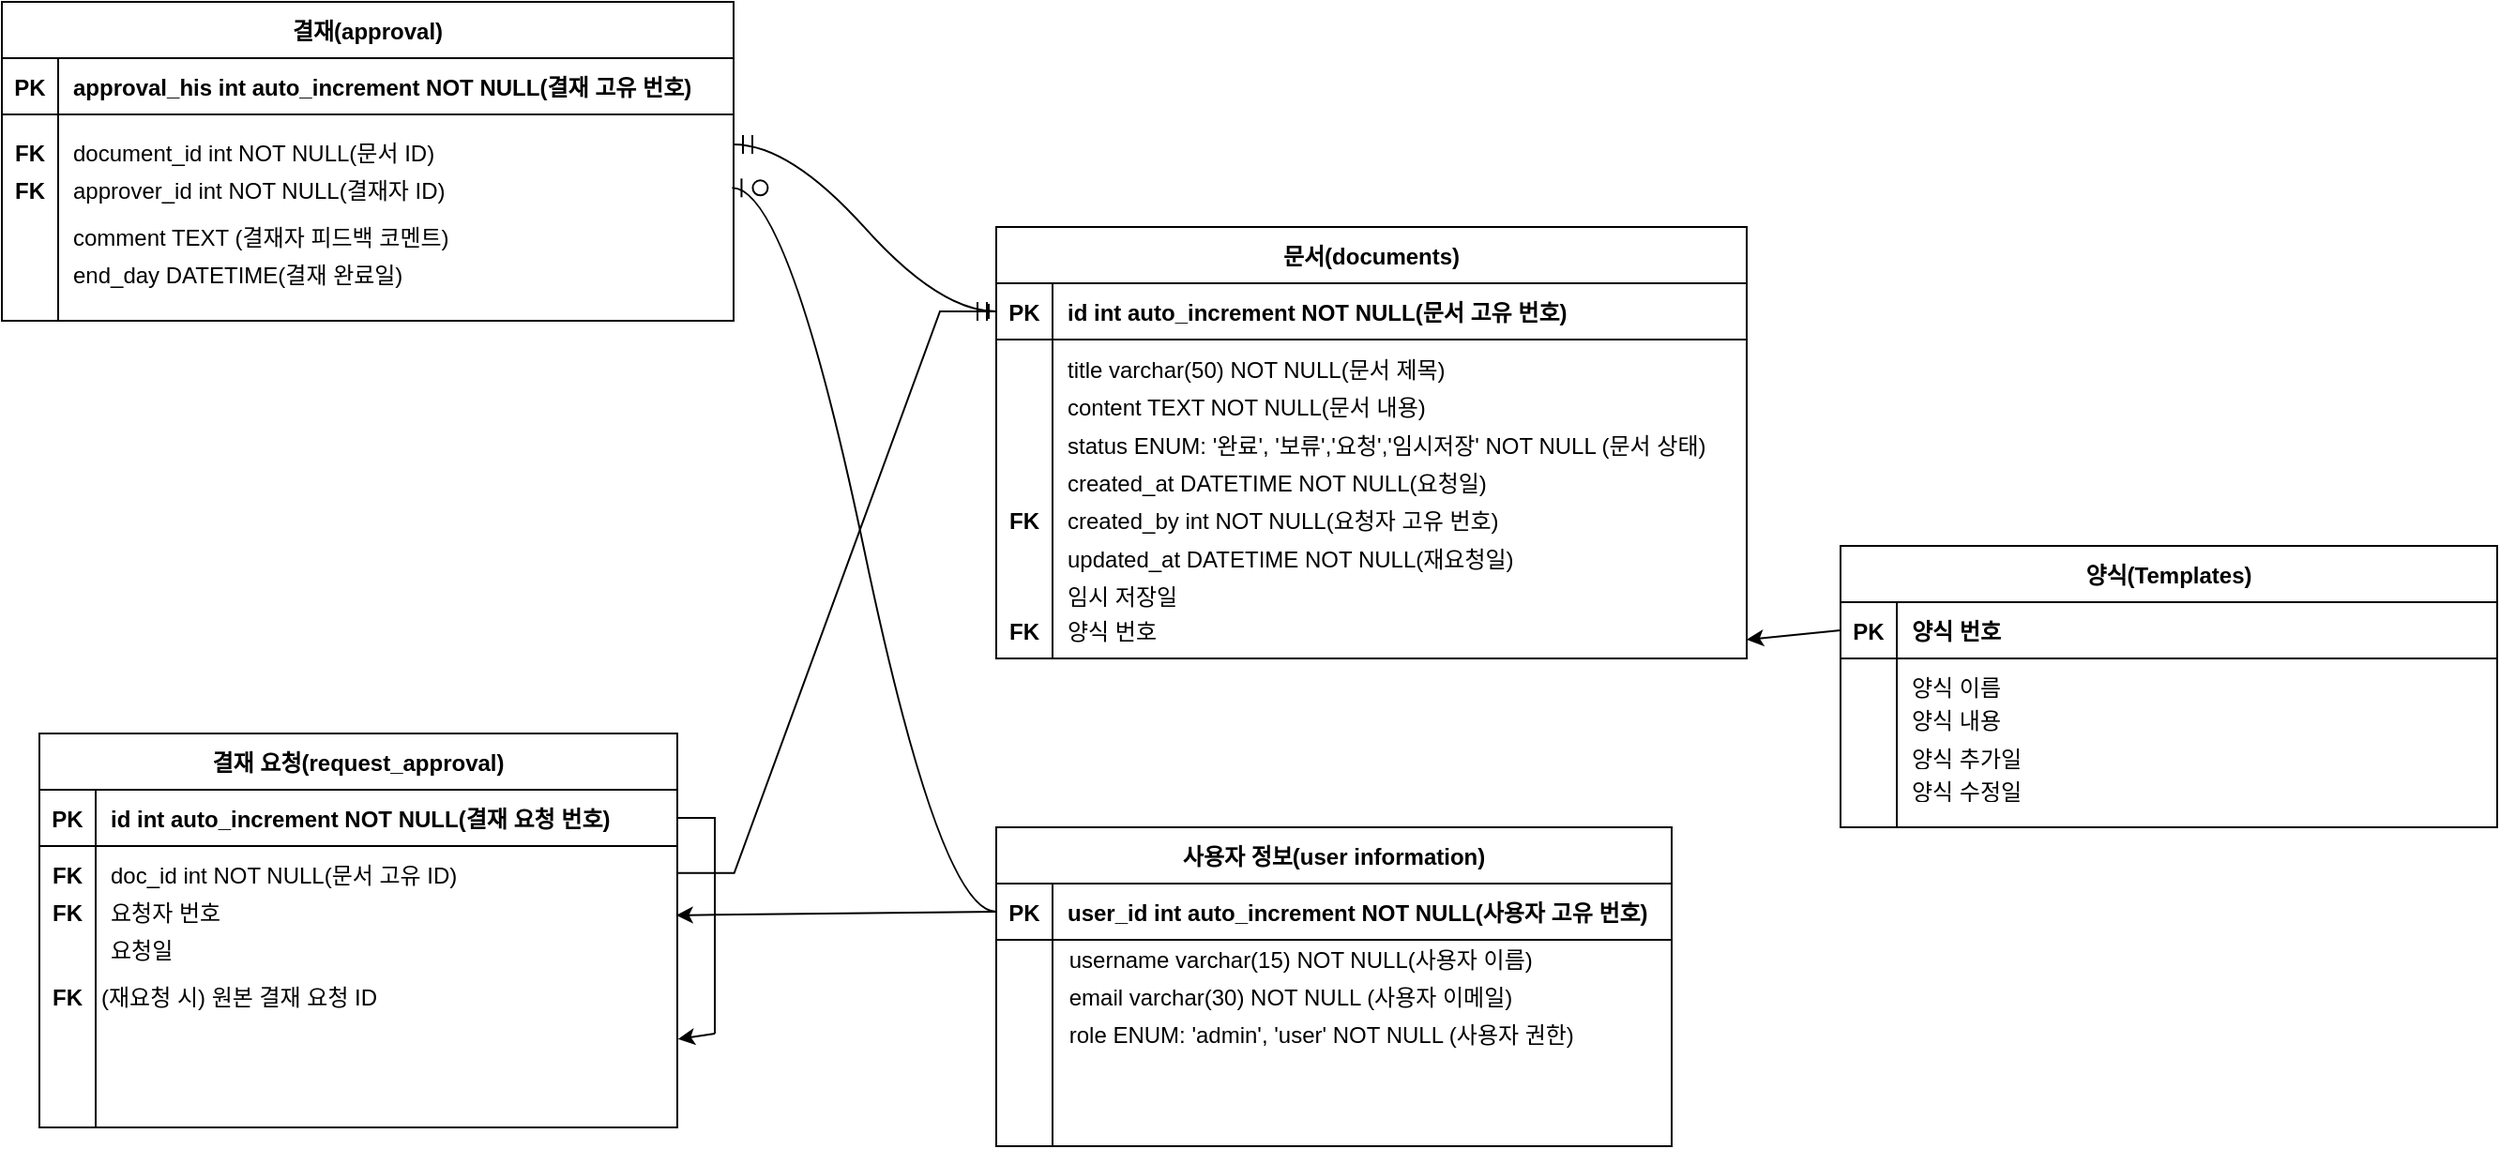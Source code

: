 <mxfile version="24.7.0" type="github">
  <diagram id="R2lEEEUBdFMjLlhIrx00" name="Page-1">
    <mxGraphModel dx="1674" dy="1838" grid="1" gridSize="10" guides="1" tooltips="1" connect="1" arrows="1" fold="1" page="1" pageScale="1" pageWidth="850" pageHeight="1100" math="0" shadow="0" extFonts="Permanent Marker^https://fonts.googleapis.com/css?family=Permanent+Marker">
      <root>
        <mxCell id="0" />
        <mxCell id="1" parent="0" />
        <mxCell id="2hIha3AuT46qeZUcsrXO-1" value="" style="group" vertex="1" connectable="0" parent="1">
          <mxGeometry x="120" y="-210" width="390" height="200" as="geometry" />
        </mxCell>
        <mxCell id="2hIha3AuT46qeZUcsrXO-2" value="결재(approval)" style="shape=table;startSize=30;container=1;collapsible=1;childLayout=tableLayout;fixedRows=1;rowLines=0;fontStyle=1;align=center;resizeLast=1;" vertex="1" parent="2hIha3AuT46qeZUcsrXO-1">
          <mxGeometry width="390" height="170" as="geometry" />
        </mxCell>
        <mxCell id="2hIha3AuT46qeZUcsrXO-3" value="" style="shape=partialRectangle;collapsible=0;dropTarget=0;pointerEvents=0;fillColor=none;points=[[0,0.5],[1,0.5]];portConstraint=eastwest;top=0;left=0;right=0;bottom=1;" vertex="1" parent="2hIha3AuT46qeZUcsrXO-2">
          <mxGeometry y="30" width="390" height="30" as="geometry" />
        </mxCell>
        <mxCell id="2hIha3AuT46qeZUcsrXO-4" value="PK" style="shape=partialRectangle;overflow=hidden;connectable=0;fillColor=none;top=0;left=0;bottom=0;right=0;fontStyle=1;" vertex="1" parent="2hIha3AuT46qeZUcsrXO-3">
          <mxGeometry width="30" height="30" as="geometry">
            <mxRectangle width="30" height="30" as="alternateBounds" />
          </mxGeometry>
        </mxCell>
        <mxCell id="2hIha3AuT46qeZUcsrXO-5" value="approval_his int auto_increment NOT NULL(결재 고유 번호)" style="shape=partialRectangle;overflow=hidden;connectable=0;fillColor=none;top=0;left=0;bottom=0;right=0;align=left;spacingLeft=6;fontStyle=1;" vertex="1" parent="2hIha3AuT46qeZUcsrXO-3">
          <mxGeometry x="30" width="360" height="30" as="geometry">
            <mxRectangle width="360" height="30" as="alternateBounds" />
          </mxGeometry>
        </mxCell>
        <mxCell id="2hIha3AuT46qeZUcsrXO-6" value="" style="shape=partialRectangle;collapsible=0;dropTarget=0;pointerEvents=0;fillColor=none;points=[[0,0.5],[1,0.5]];portConstraint=eastwest;top=0;left=0;right=0;bottom=0;" vertex="1" parent="2hIha3AuT46qeZUcsrXO-2">
          <mxGeometry y="60" width="390" height="110" as="geometry" />
        </mxCell>
        <mxCell id="2hIha3AuT46qeZUcsrXO-7" value="" style="shape=partialRectangle;overflow=hidden;connectable=0;fillColor=none;top=0;left=0;bottom=0;right=0;" vertex="1" parent="2hIha3AuT46qeZUcsrXO-6">
          <mxGeometry width="30" height="110" as="geometry">
            <mxRectangle width="30" height="110" as="alternateBounds" />
          </mxGeometry>
        </mxCell>
        <mxCell id="2hIha3AuT46qeZUcsrXO-8" value="" style="shape=partialRectangle;overflow=hidden;connectable=0;fillColor=none;top=0;left=0;bottom=0;right=0;align=left;spacingLeft=6;" vertex="1" parent="2hIha3AuT46qeZUcsrXO-6">
          <mxGeometry x="30" width="360" height="110" as="geometry">
            <mxRectangle width="360" height="110" as="alternateBounds" />
          </mxGeometry>
        </mxCell>
        <mxCell id="2hIha3AuT46qeZUcsrXO-9" value="document_id int NOT NULL(문서 ID)" style="shape=partialRectangle;overflow=hidden;connectable=0;fillColor=none;top=0;left=0;bottom=0;right=0;align=left;spacingLeft=6;" vertex="1" parent="2hIha3AuT46qeZUcsrXO-1">
          <mxGeometry x="30" y="65" width="300" height="30" as="geometry">
            <mxRectangle width="300" height="30" as="alternateBounds" />
          </mxGeometry>
        </mxCell>
        <mxCell id="2hIha3AuT46qeZUcsrXO-10" value="approver_id int NOT NULL(결재자 ID)" style="shape=partialRectangle;overflow=hidden;connectable=0;fillColor=none;top=0;left=0;bottom=0;right=0;align=left;spacingLeft=6;" vertex="1" parent="2hIha3AuT46qeZUcsrXO-1">
          <mxGeometry x="30" y="85" width="300" height="30" as="geometry">
            <mxRectangle width="300" height="30" as="alternateBounds" />
          </mxGeometry>
        </mxCell>
        <mxCell id="2hIha3AuT46qeZUcsrXO-11" value="comment TEXT (결재자 피드백 코멘트)" style="shape=partialRectangle;overflow=hidden;connectable=0;fillColor=none;top=0;left=0;bottom=0;right=0;align=left;spacingLeft=6;" vertex="1" parent="2hIha3AuT46qeZUcsrXO-1">
          <mxGeometry x="30" y="110" width="300" height="30" as="geometry">
            <mxRectangle width="300" height="30" as="alternateBounds" />
          </mxGeometry>
        </mxCell>
        <mxCell id="2hIha3AuT46qeZUcsrXO-12" value="end_day DATETIME(결재 완료일)" style="shape=partialRectangle;overflow=hidden;connectable=0;fillColor=none;top=0;left=0;bottom=0;right=0;align=left;spacingLeft=6;" vertex="1" parent="2hIha3AuT46qeZUcsrXO-1">
          <mxGeometry x="30" y="130" width="300" height="30" as="geometry">
            <mxRectangle width="300" height="30" as="alternateBounds" />
          </mxGeometry>
        </mxCell>
        <mxCell id="2hIha3AuT46qeZUcsrXO-13" value="FK" style="shape=partialRectangle;overflow=hidden;connectable=0;fillColor=none;top=0;left=0;bottom=0;right=0;fontStyle=1;" vertex="1" parent="2hIha3AuT46qeZUcsrXO-1">
          <mxGeometry y="65" width="30" height="30" as="geometry">
            <mxRectangle width="30" height="30" as="alternateBounds" />
          </mxGeometry>
        </mxCell>
        <mxCell id="2hIha3AuT46qeZUcsrXO-14" value="FK" style="shape=partialRectangle;overflow=hidden;connectable=0;fillColor=none;top=0;left=0;bottom=0;right=0;fontStyle=1;" vertex="1" parent="2hIha3AuT46qeZUcsrXO-1">
          <mxGeometry y="85" width="30" height="30" as="geometry">
            <mxRectangle width="30" height="30" as="alternateBounds" />
          </mxGeometry>
        </mxCell>
        <mxCell id="2hIha3AuT46qeZUcsrXO-15" value="" style="edgeStyle=entityRelationEdgeStyle;fontSize=12;html=1;endArrow=ERmandOne;startArrow=ERmandOne;rounded=0;startSize=8;endSize=8;curved=1;exitX=1;exitY=0.145;exitDx=0;exitDy=0;exitPerimeter=0;entryX=0;entryY=0.5;entryDx=0;entryDy=0;" edge="1" parent="1" source="2hIha3AuT46qeZUcsrXO-6" target="2hIha3AuT46qeZUcsrXO-19">
          <mxGeometry width="100" height="100" relative="1" as="geometry">
            <mxPoint x="430" y="380" as="sourcePoint" />
            <mxPoint x="530" y="280" as="targetPoint" />
            <Array as="points">
              <mxPoint x="80" y="450" />
            </Array>
          </mxGeometry>
        </mxCell>
        <mxCell id="2hIha3AuT46qeZUcsrXO-16" value="" style="edgeStyle=entityRelationEdgeStyle;fontSize=12;html=1;endArrow=ERzeroToOne;endFill=1;rounded=0;startSize=8;endSize=8;curved=1;entryX=0.998;entryY=0.356;entryDx=0;entryDy=0;entryPerimeter=0;exitX=0;exitY=0.5;exitDx=0;exitDy=0;" edge="1" parent="1" source="2hIha3AuT46qeZUcsrXO-55" target="2hIha3AuT46qeZUcsrXO-6">
          <mxGeometry width="100" height="100" relative="1" as="geometry">
            <mxPoint x="790" y="440" as="sourcePoint" />
            <mxPoint x="820" y="280" as="targetPoint" />
            <Array as="points">
              <mxPoint x="700" y="520" />
              <mxPoint x="940" y="470" />
              <mxPoint x="810" y="380" />
            </Array>
          </mxGeometry>
        </mxCell>
        <mxCell id="2hIha3AuT46qeZUcsrXO-17" value="" style="group" vertex="1" connectable="0" parent="1">
          <mxGeometry x="650" y="-90" width="400" height="230.001" as="geometry" />
        </mxCell>
        <mxCell id="2hIha3AuT46qeZUcsrXO-18" value="문서(documents)" style="shape=table;startSize=30;container=1;collapsible=1;childLayout=tableLayout;fixedRows=1;rowLines=0;fontStyle=1;align=center;resizeLast=1;" vertex="1" parent="2hIha3AuT46qeZUcsrXO-17">
          <mxGeometry width="400" height="230" as="geometry" />
        </mxCell>
        <mxCell id="2hIha3AuT46qeZUcsrXO-19" value="" style="shape=partialRectangle;collapsible=0;dropTarget=0;pointerEvents=0;fillColor=none;points=[[0,0.5],[1,0.5]];portConstraint=eastwest;top=0;left=0;right=0;bottom=1;" vertex="1" parent="2hIha3AuT46qeZUcsrXO-18">
          <mxGeometry y="30" width="400" height="30" as="geometry" />
        </mxCell>
        <mxCell id="2hIha3AuT46qeZUcsrXO-20" value="PK" style="shape=partialRectangle;overflow=hidden;connectable=0;fillColor=none;top=0;left=0;bottom=0;right=0;fontStyle=1;" vertex="1" parent="2hIha3AuT46qeZUcsrXO-19">
          <mxGeometry width="30" height="30" as="geometry">
            <mxRectangle width="30" height="30" as="alternateBounds" />
          </mxGeometry>
        </mxCell>
        <mxCell id="2hIha3AuT46qeZUcsrXO-21" value="id int auto_increment NOT NULL(문서 고유 번호)" style="shape=partialRectangle;overflow=hidden;connectable=0;fillColor=none;top=0;left=0;bottom=0;right=0;align=left;spacingLeft=6;fontStyle=1;" vertex="1" parent="2hIha3AuT46qeZUcsrXO-19">
          <mxGeometry x="30" width="370" height="30" as="geometry">
            <mxRectangle width="370" height="30" as="alternateBounds" />
          </mxGeometry>
        </mxCell>
        <mxCell id="2hIha3AuT46qeZUcsrXO-22" value="" style="shape=partialRectangle;collapsible=0;dropTarget=0;pointerEvents=0;fillColor=none;points=[[0,0.5],[1,0.5]];portConstraint=eastwest;top=0;left=0;right=0;bottom=0;" vertex="1" parent="2hIha3AuT46qeZUcsrXO-18">
          <mxGeometry y="60" width="400" height="170" as="geometry" />
        </mxCell>
        <mxCell id="2hIha3AuT46qeZUcsrXO-23" value="" style="shape=partialRectangle;overflow=hidden;connectable=0;fillColor=none;top=0;left=0;bottom=0;right=0;" vertex="1" parent="2hIha3AuT46qeZUcsrXO-22">
          <mxGeometry width="30" height="170" as="geometry">
            <mxRectangle width="30" height="170" as="alternateBounds" />
          </mxGeometry>
        </mxCell>
        <mxCell id="2hIha3AuT46qeZUcsrXO-24" value="" style="shape=partialRectangle;overflow=hidden;connectable=0;fillColor=none;top=0;left=0;bottom=0;right=0;align=left;spacingLeft=6;" vertex="1" parent="2hIha3AuT46qeZUcsrXO-22">
          <mxGeometry x="30" width="370" height="170" as="geometry">
            <mxRectangle width="370" height="170" as="alternateBounds" />
          </mxGeometry>
        </mxCell>
        <mxCell id="2hIha3AuT46qeZUcsrXO-25" value="title varchar(50) NOT NULL(문서 제목)" style="shape=partialRectangle;overflow=hidden;connectable=0;fillColor=none;top=0;left=0;bottom=0;right=0;align=left;spacingLeft=6;" vertex="1" parent="2hIha3AuT46qeZUcsrXO-17">
          <mxGeometry x="30" y="60.457" width="220" height="30.229" as="geometry">
            <mxRectangle width="220" height="30" as="alternateBounds" />
          </mxGeometry>
        </mxCell>
        <mxCell id="2hIha3AuT46qeZUcsrXO-26" value="content TEXT NOT NULL(문서 내용)" style="shape=partialRectangle;overflow=hidden;connectable=0;fillColor=none;top=0;left=0;bottom=0;right=0;align=left;spacingLeft=6;" vertex="1" parent="2hIha3AuT46qeZUcsrXO-17">
          <mxGeometry x="30" y="80.61" width="250" height="30.229" as="geometry">
            <mxRectangle width="220" height="30" as="alternateBounds" />
          </mxGeometry>
        </mxCell>
        <mxCell id="2hIha3AuT46qeZUcsrXO-27" value="created_at DATETIME NOT NULL(요청일)" style="shape=partialRectangle;overflow=hidden;connectable=0;fillColor=none;top=0;left=0;bottom=0;right=0;align=left;spacingLeft=6;" vertex="1" parent="2hIha3AuT46qeZUcsrXO-17">
          <mxGeometry x="30" y="120.914" width="250" height="30.229" as="geometry">
            <mxRectangle width="220" height="30" as="alternateBounds" />
          </mxGeometry>
        </mxCell>
        <mxCell id="2hIha3AuT46qeZUcsrXO-28" value="created_by int NOT NULL(요청자 고유 번호)" style="shape=partialRectangle;overflow=hidden;connectable=0;fillColor=none;top=0;left=0;bottom=0;right=0;align=left;spacingLeft=6;" vertex="1" parent="2hIha3AuT46qeZUcsrXO-17">
          <mxGeometry x="30" y="141.067" width="250" height="30.229" as="geometry">
            <mxRectangle width="220" height="30" as="alternateBounds" />
          </mxGeometry>
        </mxCell>
        <mxCell id="2hIha3AuT46qeZUcsrXO-29" value="FK" style="shape=partialRectangle;overflow=hidden;connectable=0;fillColor=none;top=0;left=0;bottom=0;right=0;fontStyle=1;" vertex="1" parent="2hIha3AuT46qeZUcsrXO-17">
          <mxGeometry y="141.062" width="30" height="30.229" as="geometry">
            <mxRectangle width="30" height="30" as="alternateBounds" />
          </mxGeometry>
        </mxCell>
        <mxCell id="2hIha3AuT46qeZUcsrXO-30" value="status ENUM: &#39;완료&#39;, &#39;보류&#39;,&#39;요청&#39;,&#39;임시저장&#39; NOT NULL (문서 상태)" style="shape=partialRectangle;overflow=hidden;connectable=0;fillColor=none;top=0;left=0;bottom=0;right=0;align=left;spacingLeft=6;" vertex="1" parent="2hIha3AuT46qeZUcsrXO-17">
          <mxGeometry x="30" y="100.758" width="370" height="30.231" as="geometry">
            <mxRectangle width="300" height="30" as="alternateBounds" />
          </mxGeometry>
        </mxCell>
        <mxCell id="2hIha3AuT46qeZUcsrXO-31" value="updated_at DATETIME NOT NULL(재요청일)" style="shape=partialRectangle;overflow=hidden;connectable=0;fillColor=none;top=0;left=0;bottom=0;right=0;align=left;spacingLeft=6;" vertex="1" parent="2hIha3AuT46qeZUcsrXO-17">
          <mxGeometry x="30" y="161.219" width="250" height="30.229" as="geometry">
            <mxRectangle width="220" height="30" as="alternateBounds" />
          </mxGeometry>
        </mxCell>
        <mxCell id="2hIha3AuT46qeZUcsrXO-32" value="임시 저장일" style="shape=partialRectangle;overflow=hidden;connectable=0;fillColor=none;top=0;left=0;bottom=0;right=0;align=left;spacingLeft=6;" vertex="1" parent="2hIha3AuT46qeZUcsrXO-17">
          <mxGeometry x="30" y="181.371" width="320" height="30.229" as="geometry">
            <mxRectangle width="320" height="30" as="alternateBounds" />
          </mxGeometry>
        </mxCell>
        <mxCell id="2hIha3AuT46qeZUcsrXO-33" value="FK" style="shape=partialRectangle;overflow=hidden;connectable=0;fillColor=none;top=0;left=0;bottom=0;right=0;fontStyle=1;" vertex="1" parent="2hIha3AuT46qeZUcsrXO-17">
          <mxGeometry y="199.772" width="30" height="30.229" as="geometry">
            <mxRectangle width="30" height="30" as="alternateBounds" />
          </mxGeometry>
        </mxCell>
        <mxCell id="2hIha3AuT46qeZUcsrXO-34" value="양식 번호" style="shape=partialRectangle;overflow=hidden;connectable=0;fillColor=none;top=0;left=0;bottom=0;right=0;align=left;spacingLeft=6;" vertex="1" parent="2hIha3AuT46qeZUcsrXO-17">
          <mxGeometry x="30" y="199.771" width="320" height="30.229" as="geometry">
            <mxRectangle width="320" height="30" as="alternateBounds" />
          </mxGeometry>
        </mxCell>
        <mxCell id="2hIha3AuT46qeZUcsrXO-35" value="" style="group" vertex="1" connectable="0" parent="1">
          <mxGeometry x="140" y="180" width="340" height="210" as="geometry" />
        </mxCell>
        <mxCell id="2hIha3AuT46qeZUcsrXO-36" value="결재 요청(request_approval)" style="shape=table;startSize=30;container=1;collapsible=1;childLayout=tableLayout;fixedRows=1;rowLines=0;fontStyle=1;align=center;resizeLast=1;" vertex="1" parent="2hIha3AuT46qeZUcsrXO-35">
          <mxGeometry width="340" height="210" as="geometry" />
        </mxCell>
        <mxCell id="2hIha3AuT46qeZUcsrXO-37" value="" style="shape=partialRectangle;collapsible=0;dropTarget=0;pointerEvents=0;fillColor=none;points=[[0,0.5],[1,0.5]];portConstraint=eastwest;top=0;left=0;right=0;bottom=1;" vertex="1" parent="2hIha3AuT46qeZUcsrXO-36">
          <mxGeometry y="30" width="340" height="30" as="geometry" />
        </mxCell>
        <mxCell id="2hIha3AuT46qeZUcsrXO-38" value="PK" style="shape=partialRectangle;overflow=hidden;connectable=0;fillColor=none;top=0;left=0;bottom=0;right=0;fontStyle=1;" vertex="1" parent="2hIha3AuT46qeZUcsrXO-37">
          <mxGeometry width="30" height="30" as="geometry">
            <mxRectangle width="30" height="30" as="alternateBounds" />
          </mxGeometry>
        </mxCell>
        <mxCell id="2hIha3AuT46qeZUcsrXO-39" value="id int auto_increment NOT NULL(결재 요청 번호)" style="shape=partialRectangle;overflow=hidden;connectable=0;fillColor=none;top=0;left=0;bottom=0;right=0;align=left;spacingLeft=6;fontStyle=1;" vertex="1" parent="2hIha3AuT46qeZUcsrXO-37">
          <mxGeometry x="30" width="310" height="30" as="geometry">
            <mxRectangle width="310" height="30" as="alternateBounds" />
          </mxGeometry>
        </mxCell>
        <mxCell id="2hIha3AuT46qeZUcsrXO-40" value="" style="shape=partialRectangle;collapsible=0;dropTarget=0;pointerEvents=0;fillColor=none;points=[[0,0.5],[1,0.5]];portConstraint=eastwest;top=0;left=0;right=0;bottom=0;" vertex="1" parent="2hIha3AuT46qeZUcsrXO-36">
          <mxGeometry y="60" width="340" height="150" as="geometry" />
        </mxCell>
        <mxCell id="2hIha3AuT46qeZUcsrXO-41" value="" style="shape=partialRectangle;overflow=hidden;connectable=0;fillColor=none;top=0;left=0;bottom=0;right=0;" vertex="1" parent="2hIha3AuT46qeZUcsrXO-40">
          <mxGeometry width="30" height="150" as="geometry">
            <mxRectangle width="30" height="150" as="alternateBounds" />
          </mxGeometry>
        </mxCell>
        <mxCell id="2hIha3AuT46qeZUcsrXO-42" value="" style="shape=partialRectangle;overflow=hidden;connectable=0;fillColor=none;top=0;left=0;bottom=0;right=0;align=left;spacingLeft=6;" vertex="1" parent="2hIha3AuT46qeZUcsrXO-40">
          <mxGeometry x="30" width="310" height="150" as="geometry">
            <mxRectangle width="310" height="150" as="alternateBounds" />
          </mxGeometry>
        </mxCell>
        <mxCell id="2hIha3AuT46qeZUcsrXO-43" value="doc_id int NOT NULL(문서 고유 ID)" style="shape=partialRectangle;overflow=hidden;connectable=0;fillColor=none;top=0;left=0;bottom=0;right=0;align=left;spacingLeft=6;" vertex="1" parent="2hIha3AuT46qeZUcsrXO-35">
          <mxGeometry x="30" y="60" width="220" height="30" as="geometry">
            <mxRectangle width="220" height="30" as="alternateBounds" />
          </mxGeometry>
        </mxCell>
        <mxCell id="2hIha3AuT46qeZUcsrXO-44" value="요청일" style="shape=partialRectangle;overflow=hidden;connectable=0;fillColor=none;top=0;left=0;bottom=0;right=0;align=left;spacingLeft=6;" vertex="1" parent="2hIha3AuT46qeZUcsrXO-35">
          <mxGeometry x="30" y="100" width="250" height="30" as="geometry">
            <mxRectangle width="220" height="30" as="alternateBounds" />
          </mxGeometry>
        </mxCell>
        <mxCell id="2hIha3AuT46qeZUcsrXO-45" value="" style="shape=partialRectangle;overflow=hidden;connectable=0;fillColor=none;top=0;left=0;bottom=0;right=0;align=left;spacingLeft=6;" vertex="1" parent="2hIha3AuT46qeZUcsrXO-35">
          <mxGeometry x="30" y="160" width="250" height="30" as="geometry">
            <mxRectangle width="220" height="30" as="alternateBounds" />
          </mxGeometry>
        </mxCell>
        <mxCell id="2hIha3AuT46qeZUcsrXO-46" value="FK" style="shape=partialRectangle;overflow=hidden;connectable=0;fillColor=none;top=0;left=0;bottom=0;right=0;fontStyle=1;" vertex="1" parent="2hIha3AuT46qeZUcsrXO-35">
          <mxGeometry y="60" width="30" height="30" as="geometry">
            <mxRectangle width="30" height="30" as="alternateBounds" />
          </mxGeometry>
        </mxCell>
        <mxCell id="2hIha3AuT46qeZUcsrXO-47" value="요청자 번호" style="shape=partialRectangle;overflow=hidden;connectable=0;fillColor=none;top=0;left=0;bottom=0;right=0;align=left;spacingLeft=6;" vertex="1" parent="2hIha3AuT46qeZUcsrXO-35">
          <mxGeometry x="30" y="80" width="250" height="30" as="geometry">
            <mxRectangle width="220" height="30" as="alternateBounds" />
          </mxGeometry>
        </mxCell>
        <mxCell id="2hIha3AuT46qeZUcsrXO-48" value="(재요청 시) 원본 결재 요청 ID" style="shape=partialRectangle;overflow=hidden;connectable=0;fillColor=none;top=0;left=0;bottom=0;right=0;align=left;spacingLeft=6;" vertex="1" parent="2hIha3AuT46qeZUcsrXO-35">
          <mxGeometry x="25" y="130" width="290" height="20" as="geometry">
            <mxRectangle width="220" height="30" as="alternateBounds" />
          </mxGeometry>
        </mxCell>
        <mxCell id="2hIha3AuT46qeZUcsrXO-49" value="FK" style="shape=partialRectangle;overflow=hidden;connectable=0;fillColor=none;top=0;left=0;bottom=0;right=0;fontStyle=1;" vertex="1" parent="2hIha3AuT46qeZUcsrXO-35">
          <mxGeometry y="125" width="30" height="30" as="geometry">
            <mxRectangle width="30" height="30" as="alternateBounds" />
          </mxGeometry>
        </mxCell>
        <mxCell id="2hIha3AuT46qeZUcsrXO-50" value="FK" style="shape=partialRectangle;overflow=hidden;connectable=0;fillColor=none;top=0;left=0;bottom=0;right=0;fontStyle=1;" vertex="1" parent="2hIha3AuT46qeZUcsrXO-35">
          <mxGeometry y="80" width="30" height="30" as="geometry">
            <mxRectangle width="30" height="30" as="alternateBounds" />
          </mxGeometry>
        </mxCell>
        <mxCell id="2hIha3AuT46qeZUcsrXO-51" value="" style="edgeStyle=entityRelationEdgeStyle;fontSize=12;html=1;endArrow=ERone;endFill=1;rounded=0;exitX=1.001;exitY=0.096;exitDx=0;exitDy=0;exitPerimeter=0;entryX=0;entryY=0.5;entryDx=0;entryDy=0;" edge="1" parent="1" source="2hIha3AuT46qeZUcsrXO-40" target="2hIha3AuT46qeZUcsrXO-19">
          <mxGeometry width="100" height="100" relative="1" as="geometry">
            <mxPoint x="493" y="285" as="sourcePoint" />
            <mxPoint x="660" y="60" as="targetPoint" />
          </mxGeometry>
        </mxCell>
        <mxCell id="2hIha3AuT46qeZUcsrXO-52" value="" style="endArrow=none;html=1;rounded=0;exitX=1;exitY=0.5;exitDx=0;exitDy=0;" edge="1" parent="1" source="2hIha3AuT46qeZUcsrXO-37">
          <mxGeometry width="50" height="50" relative="1" as="geometry">
            <mxPoint x="590" y="210" as="sourcePoint" />
            <mxPoint x="500" y="340" as="targetPoint" />
            <Array as="points">
              <mxPoint x="500" y="225" />
            </Array>
          </mxGeometry>
        </mxCell>
        <mxCell id="2hIha3AuT46qeZUcsrXO-53" value="" style="endArrow=classic;html=1;rounded=0;entryX=1.001;entryY=0.686;entryDx=0;entryDy=0;entryPerimeter=0;" edge="1" parent="1" target="2hIha3AuT46qeZUcsrXO-40">
          <mxGeometry width="50" height="50" relative="1" as="geometry">
            <mxPoint x="500" y="340" as="sourcePoint" />
            <mxPoint x="540" y="290" as="targetPoint" />
          </mxGeometry>
        </mxCell>
        <mxCell id="2hIha3AuT46qeZUcsrXO-54" value="사용자 정보(user information)" style="shape=table;startSize=30;container=1;collapsible=1;childLayout=tableLayout;fixedRows=1;rowLines=0;fontStyle=1;align=center;resizeLast=1;" vertex="1" parent="1">
          <mxGeometry x="650" y="230" width="360" height="170" as="geometry" />
        </mxCell>
        <mxCell id="2hIha3AuT46qeZUcsrXO-55" value="" style="shape=partialRectangle;collapsible=0;dropTarget=0;pointerEvents=0;fillColor=none;points=[[0,0.5],[1,0.5]];portConstraint=eastwest;top=0;left=0;right=0;bottom=1;" vertex="1" parent="2hIha3AuT46qeZUcsrXO-54">
          <mxGeometry y="30" width="360" height="30" as="geometry" />
        </mxCell>
        <mxCell id="2hIha3AuT46qeZUcsrXO-56" value="PK" style="shape=partialRectangle;overflow=hidden;connectable=0;fillColor=none;top=0;left=0;bottom=0;right=0;fontStyle=1;" vertex="1" parent="2hIha3AuT46qeZUcsrXO-55">
          <mxGeometry width="30" height="30" as="geometry">
            <mxRectangle width="30" height="30" as="alternateBounds" />
          </mxGeometry>
        </mxCell>
        <mxCell id="2hIha3AuT46qeZUcsrXO-57" value="user_id int auto_increment NOT NULL(사용자 고유 번호)" style="shape=partialRectangle;overflow=hidden;connectable=0;fillColor=none;top=0;left=0;bottom=0;right=0;align=left;spacingLeft=6;fontStyle=1;" vertex="1" parent="2hIha3AuT46qeZUcsrXO-55">
          <mxGeometry x="30" width="330" height="30" as="geometry">
            <mxRectangle width="330" height="30" as="alternateBounds" />
          </mxGeometry>
        </mxCell>
        <mxCell id="2hIha3AuT46qeZUcsrXO-58" value="" style="shape=partialRectangle;collapsible=0;dropTarget=0;pointerEvents=0;fillColor=none;points=[[0,0.5],[1,0.5]];portConstraint=eastwest;top=0;left=0;right=0;bottom=0;" vertex="1" parent="2hIha3AuT46qeZUcsrXO-54">
          <mxGeometry y="60" width="360" height="80" as="geometry" />
        </mxCell>
        <mxCell id="2hIha3AuT46qeZUcsrXO-59" value="" style="shape=partialRectangle;overflow=hidden;connectable=0;fillColor=none;top=0;left=0;bottom=0;right=0;" vertex="1" parent="2hIha3AuT46qeZUcsrXO-58">
          <mxGeometry width="30" height="80" as="geometry">
            <mxRectangle width="30" height="80" as="alternateBounds" />
          </mxGeometry>
        </mxCell>
        <mxCell id="2hIha3AuT46qeZUcsrXO-60" value="" style="shape=partialRectangle;overflow=hidden;connectable=0;fillColor=none;top=0;left=0;bottom=0;right=0;align=left;spacingLeft=6;" vertex="1" parent="2hIha3AuT46qeZUcsrXO-58">
          <mxGeometry x="30" width="330" height="80" as="geometry">
            <mxRectangle width="330" height="80" as="alternateBounds" />
          </mxGeometry>
        </mxCell>
        <mxCell id="2hIha3AuT46qeZUcsrXO-61" value="" style="shape=partialRectangle;collapsible=0;dropTarget=0;pointerEvents=0;fillColor=none;points=[[0,0.5],[1,0.5]];portConstraint=eastwest;top=0;left=0;right=0;bottom=0;" vertex="1" parent="2hIha3AuT46qeZUcsrXO-54">
          <mxGeometry y="140" width="360" height="30" as="geometry" />
        </mxCell>
        <mxCell id="2hIha3AuT46qeZUcsrXO-62" value="" style="shape=partialRectangle;overflow=hidden;connectable=0;fillColor=none;top=0;left=0;bottom=0;right=0;" vertex="1" parent="2hIha3AuT46qeZUcsrXO-61">
          <mxGeometry width="30" height="30" as="geometry">
            <mxRectangle width="30" height="30" as="alternateBounds" />
          </mxGeometry>
        </mxCell>
        <mxCell id="2hIha3AuT46qeZUcsrXO-63" value="" style="shape=partialRectangle;overflow=hidden;connectable=0;fillColor=none;top=0;left=0;bottom=0;right=0;align=left;spacingLeft=6;" vertex="1" parent="2hIha3AuT46qeZUcsrXO-61">
          <mxGeometry x="30" width="330" height="30" as="geometry">
            <mxRectangle width="330" height="30" as="alternateBounds" />
          </mxGeometry>
        </mxCell>
        <mxCell id="2hIha3AuT46qeZUcsrXO-64" value="username varchar(15) NOT NULL(사용자 이름)" style="shape=partialRectangle;overflow=hidden;connectable=0;fillColor=none;top=0;left=0;bottom=0;right=0;align=left;spacingLeft=6;" vertex="1" parent="1">
          <mxGeometry x="680.857" y="285" width="329.143" height="30" as="geometry">
            <mxRectangle width="320" height="30" as="alternateBounds" />
          </mxGeometry>
        </mxCell>
        <mxCell id="2hIha3AuT46qeZUcsrXO-65" value="email varchar(30) NOT NULL (사용자 이메일)" style="shape=partialRectangle;overflow=hidden;connectable=0;fillColor=none;top=0;left=0;bottom=0;right=0;align=left;spacingLeft=6;" vertex="1" parent="1">
          <mxGeometry x="680.857" y="305" width="329.143" height="30" as="geometry">
            <mxRectangle width="320" height="30" as="alternateBounds" />
          </mxGeometry>
        </mxCell>
        <mxCell id="2hIha3AuT46qeZUcsrXO-66" value="role ENUM: &#39;admin&#39;, &#39;user&#39; NOT NULL (사용자 권한)" style="shape=partialRectangle;overflow=hidden;connectable=0;fillColor=none;top=0;left=0;bottom=0;right=0;align=left;spacingLeft=6;" vertex="1" parent="1">
          <mxGeometry x="680.857" y="325" width="329.143" height="30" as="geometry">
            <mxRectangle width="320" height="30" as="alternateBounds" />
          </mxGeometry>
        </mxCell>
        <mxCell id="2hIha3AuT46qeZUcsrXO-67" value="" style="endArrow=classic;html=1;rounded=0;entryX=0.998;entryY=0.246;entryDx=0;entryDy=0;entryPerimeter=0;exitX=0;exitY=0.5;exitDx=0;exitDy=0;" edge="1" parent="1" source="2hIha3AuT46qeZUcsrXO-55" target="2hIha3AuT46qeZUcsrXO-40">
          <mxGeometry width="50" height="50" relative="1" as="geometry">
            <mxPoint x="560" y="280" as="sourcePoint" />
            <mxPoint x="650" y="250" as="targetPoint" />
          </mxGeometry>
        </mxCell>
        <mxCell id="2hIha3AuT46qeZUcsrXO-68" value="" style="endArrow=classic;html=1;rounded=0;exitX=0;exitY=0.5;exitDx=0;exitDy=0;entryX=1;entryY=0.941;entryDx=0;entryDy=0;entryPerimeter=0;" edge="1" parent="1" source="2hIha3AuT46qeZUcsrXO-71" target="2hIha3AuT46qeZUcsrXO-22">
          <mxGeometry width="50" height="50" relative="1" as="geometry">
            <mxPoint x="660" y="200" as="sourcePoint" />
            <mxPoint x="710" y="150" as="targetPoint" />
          </mxGeometry>
        </mxCell>
        <mxCell id="2hIha3AuT46qeZUcsrXO-69" value="" style="group" vertex="1" connectable="0" parent="1">
          <mxGeometry x="1100" y="80" width="350" height="150" as="geometry" />
        </mxCell>
        <mxCell id="2hIha3AuT46qeZUcsrXO-70" value="양식(Templates)" style="shape=table;startSize=30;container=1;collapsible=1;childLayout=tableLayout;fixedRows=1;rowLines=0;fontStyle=1;align=center;resizeLast=1;" vertex="1" parent="2hIha3AuT46qeZUcsrXO-69">
          <mxGeometry width="350" height="150" as="geometry" />
        </mxCell>
        <mxCell id="2hIha3AuT46qeZUcsrXO-71" value="" style="shape=partialRectangle;collapsible=0;dropTarget=0;pointerEvents=0;fillColor=none;points=[[0,0.5],[1,0.5]];portConstraint=eastwest;top=0;left=0;right=0;bottom=1;" vertex="1" parent="2hIha3AuT46qeZUcsrXO-70">
          <mxGeometry y="30" width="350" height="30" as="geometry" />
        </mxCell>
        <mxCell id="2hIha3AuT46qeZUcsrXO-72" value="PK" style="shape=partialRectangle;overflow=hidden;connectable=0;fillColor=none;top=0;left=0;bottom=0;right=0;fontStyle=1;" vertex="1" parent="2hIha3AuT46qeZUcsrXO-71">
          <mxGeometry width="30" height="30" as="geometry">
            <mxRectangle width="30" height="30" as="alternateBounds" />
          </mxGeometry>
        </mxCell>
        <mxCell id="2hIha3AuT46qeZUcsrXO-73" value="양식 번호" style="shape=partialRectangle;overflow=hidden;connectable=0;fillColor=none;top=0;left=0;bottom=0;right=0;align=left;spacingLeft=6;fontStyle=1;" vertex="1" parent="2hIha3AuT46qeZUcsrXO-71">
          <mxGeometry x="30" width="320" height="30" as="geometry">
            <mxRectangle width="320" height="30" as="alternateBounds" />
          </mxGeometry>
        </mxCell>
        <mxCell id="2hIha3AuT46qeZUcsrXO-74" value="" style="shape=partialRectangle;collapsible=0;dropTarget=0;pointerEvents=0;fillColor=none;points=[[0,0.5],[1,0.5]];portConstraint=eastwest;top=0;left=0;right=0;bottom=0;" vertex="1" parent="2hIha3AuT46qeZUcsrXO-70">
          <mxGeometry y="60" width="350" height="90" as="geometry" />
        </mxCell>
        <mxCell id="2hIha3AuT46qeZUcsrXO-75" value="" style="shape=partialRectangle;overflow=hidden;connectable=0;fillColor=none;top=0;left=0;bottom=0;right=0;" vertex="1" parent="2hIha3AuT46qeZUcsrXO-74">
          <mxGeometry width="30" height="90" as="geometry">
            <mxRectangle width="30" height="90" as="alternateBounds" />
          </mxGeometry>
        </mxCell>
        <mxCell id="2hIha3AuT46qeZUcsrXO-76" value="" style="shape=partialRectangle;overflow=hidden;connectable=0;fillColor=none;top=0;left=0;bottom=0;right=0;align=left;spacingLeft=6;" vertex="1" parent="2hIha3AuT46qeZUcsrXO-74">
          <mxGeometry x="30" width="320" height="90" as="geometry">
            <mxRectangle width="320" height="90" as="alternateBounds" />
          </mxGeometry>
        </mxCell>
        <mxCell id="2hIha3AuT46qeZUcsrXO-77" value="양식 내용" style="shape=partialRectangle;overflow=hidden;connectable=0;fillColor=none;top=0;left=0;bottom=0;right=0;align=left;spacingLeft=6;" vertex="1" parent="2hIha3AuT46qeZUcsrXO-69">
          <mxGeometry x="30" y="80" width="320" height="25" as="geometry">
            <mxRectangle width="320" height="30" as="alternateBounds" />
          </mxGeometry>
        </mxCell>
        <mxCell id="2hIha3AuT46qeZUcsrXO-78" value="양식 추가일" style="shape=partialRectangle;overflow=hidden;connectable=0;fillColor=none;top=0;left=0;bottom=0;right=0;align=left;spacingLeft=6;" vertex="1" parent="2hIha3AuT46qeZUcsrXO-69">
          <mxGeometry x="30" y="105" width="320" height="15" as="geometry">
            <mxRectangle width="320" height="30" as="alternateBounds" />
          </mxGeometry>
        </mxCell>
        <mxCell id="2hIha3AuT46qeZUcsrXO-79" value="양식 이름" style="shape=partialRectangle;overflow=hidden;connectable=0;fillColor=none;top=0;left=0;bottom=0;right=0;align=left;spacingLeft=6;" vertex="1" parent="2hIha3AuT46qeZUcsrXO-69">
          <mxGeometry x="30" y="60" width="320" height="30" as="geometry">
            <mxRectangle width="320" height="30" as="alternateBounds" />
          </mxGeometry>
        </mxCell>
        <mxCell id="2hIha3AuT46qeZUcsrXO-80" value="양식 수정일" style="shape=partialRectangle;overflow=hidden;connectable=0;fillColor=none;top=0;left=0;bottom=0;right=0;align=left;spacingLeft=6;" vertex="1" parent="2hIha3AuT46qeZUcsrXO-69">
          <mxGeometry x="30" y="122.5" width="320" height="15" as="geometry">
            <mxRectangle width="320" height="30" as="alternateBounds" />
          </mxGeometry>
        </mxCell>
      </root>
    </mxGraphModel>
  </diagram>
</mxfile>
